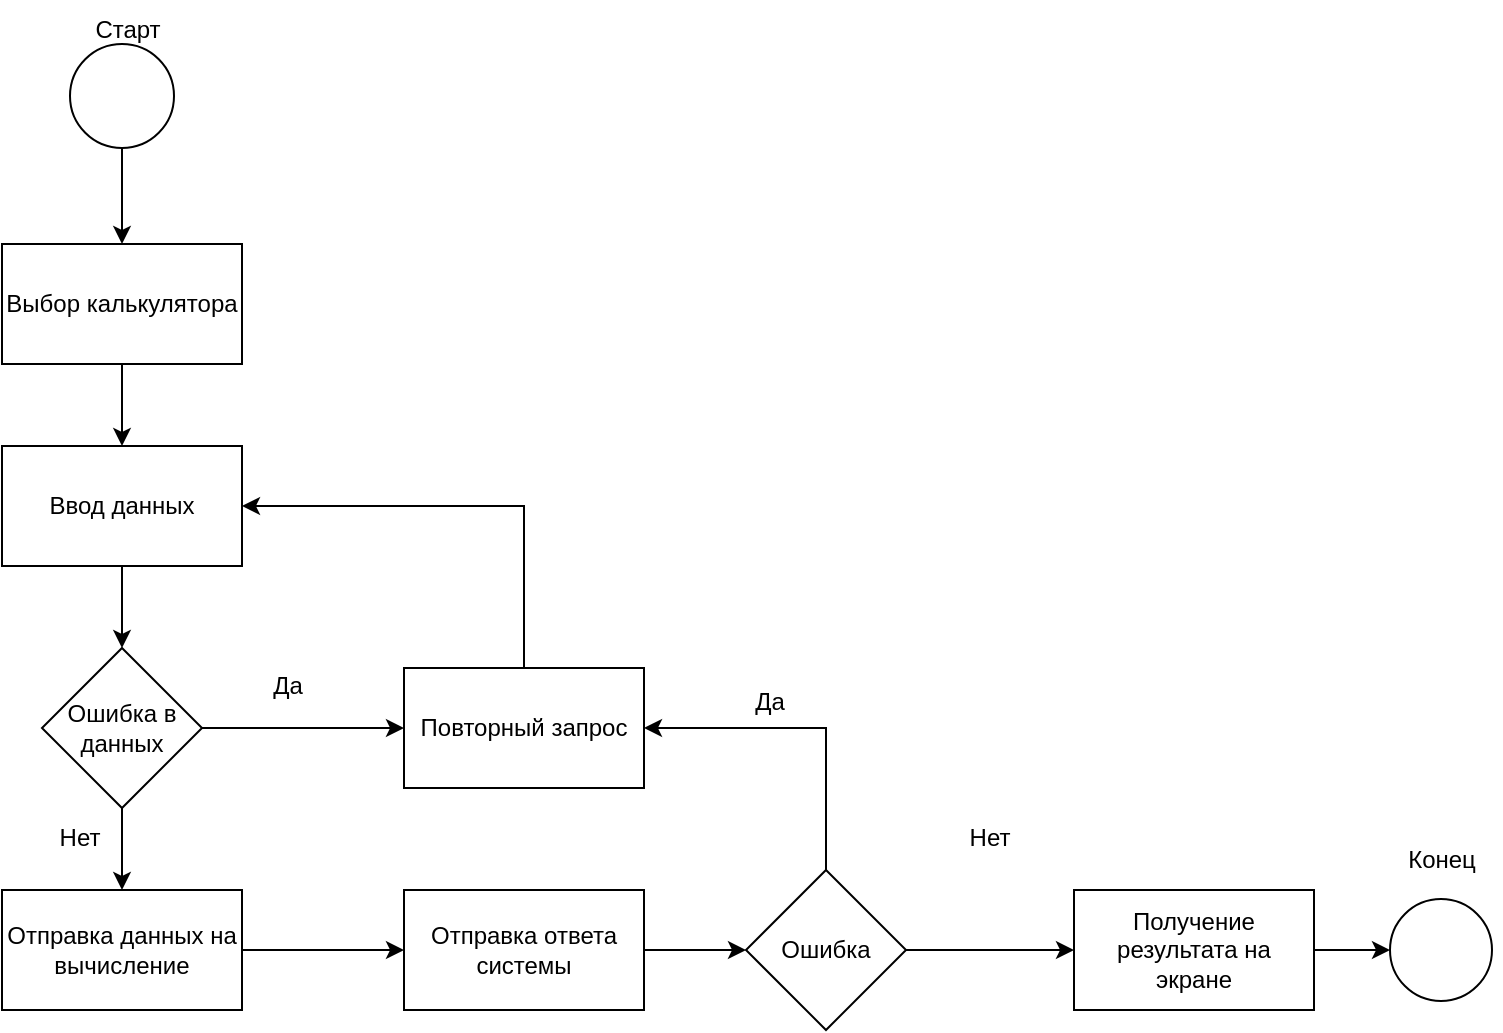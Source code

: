 <mxfile version="24.6.4" type="github">
  <diagram name="Страница — 1" id="xi5l1DI4Z5YFvDBLqckl">
    <mxGraphModel dx="1434" dy="746" grid="0" gridSize="10" guides="1" tooltips="1" connect="1" arrows="1" fold="1" page="1" pageScale="1" pageWidth="827" pageHeight="1169" math="0" shadow="0">
      <root>
        <mxCell id="0" />
        <mxCell id="1" parent="0" />
        <mxCell id="vgEeMwDEZ6jyyLXf4dS--38" value="" style="edgeStyle=orthogonalEdgeStyle;rounded=0;orthogonalLoop=1;jettySize=auto;html=1;" edge="1" parent="1" source="vgEeMwDEZ6jyyLXf4dS--1" target="vgEeMwDEZ6jyyLXf4dS--37">
          <mxGeometry relative="1" as="geometry" />
        </mxCell>
        <mxCell id="vgEeMwDEZ6jyyLXf4dS--1" value="" style="ellipse;whiteSpace=wrap;html=1;aspect=fixed;labelBackgroundColor=none;" vertex="1" parent="1">
          <mxGeometry x="91" y="112" width="52" height="52" as="geometry" />
        </mxCell>
        <mxCell id="vgEeMwDEZ6jyyLXf4dS--2" value="Старт" style="text;html=1;align=center;verticalAlign=middle;whiteSpace=wrap;rounded=0;labelBackgroundColor=none;" vertex="1" parent="1">
          <mxGeometry x="90" y="90" width="60" height="30" as="geometry" />
        </mxCell>
        <mxCell id="vgEeMwDEZ6jyyLXf4dS--9" value="Ввод данных" style="rounded=0;whiteSpace=wrap;html=1;" vertex="1" parent="1">
          <mxGeometry x="57" y="313" width="120" height="60" as="geometry" />
        </mxCell>
        <mxCell id="vgEeMwDEZ6jyyLXf4dS--20" style="edgeStyle=orthogonalEdgeStyle;rounded=0;orthogonalLoop=1;jettySize=auto;html=1;exitX=1;exitY=0.5;exitDx=0;exitDy=0;" edge="1" parent="1" source="vgEeMwDEZ6jyyLXf4dS--10" target="vgEeMwDEZ6jyyLXf4dS--17">
          <mxGeometry relative="1" as="geometry" />
        </mxCell>
        <mxCell id="vgEeMwDEZ6jyyLXf4dS--10" value="Ошибка в данных" style="rhombus;whiteSpace=wrap;html=1;" vertex="1" parent="1">
          <mxGeometry x="77" y="414" width="80" height="80" as="geometry" />
        </mxCell>
        <mxCell id="vgEeMwDEZ6jyyLXf4dS--11" value="" style="endArrow=classic;html=1;rounded=0;exitX=0.5;exitY=1;exitDx=0;exitDy=0;entryX=0.5;entryY=0;entryDx=0;entryDy=0;" edge="1" parent="1" source="vgEeMwDEZ6jyyLXf4dS--9" target="vgEeMwDEZ6jyyLXf4dS--10">
          <mxGeometry width="50" height="50" relative="1" as="geometry">
            <mxPoint x="384" y="506" as="sourcePoint" />
            <mxPoint x="434" y="456" as="targetPoint" />
          </mxGeometry>
        </mxCell>
        <mxCell id="vgEeMwDEZ6jyyLXf4dS--12" value="" style="endArrow=classic;html=1;rounded=0;entryX=0.5;entryY=0;entryDx=0;entryDy=0;" edge="1" parent="1" target="vgEeMwDEZ6jyyLXf4dS--13">
          <mxGeometry width="50" height="50" relative="1" as="geometry">
            <mxPoint x="117" y="494" as="sourcePoint" />
            <mxPoint x="130" y="520" as="targetPoint" />
          </mxGeometry>
        </mxCell>
        <mxCell id="vgEeMwDEZ6jyyLXf4dS--24" style="edgeStyle=orthogonalEdgeStyle;rounded=0;orthogonalLoop=1;jettySize=auto;html=1;exitX=1;exitY=0.5;exitDx=0;exitDy=0;entryX=0;entryY=0.5;entryDx=0;entryDy=0;" edge="1" parent="1" source="vgEeMwDEZ6jyyLXf4dS--13" target="vgEeMwDEZ6jyyLXf4dS--23">
          <mxGeometry relative="1" as="geometry" />
        </mxCell>
        <mxCell id="vgEeMwDEZ6jyyLXf4dS--13" value="Отправка данных на вычисление" style="rounded=0;whiteSpace=wrap;html=1;" vertex="1" parent="1">
          <mxGeometry x="57" y="535" width="120" height="60" as="geometry" />
        </mxCell>
        <mxCell id="vgEeMwDEZ6jyyLXf4dS--16" value="Нет" style="text;html=1;align=center;verticalAlign=middle;whiteSpace=wrap;rounded=0;" vertex="1" parent="1">
          <mxGeometry x="66" y="494" width="60" height="30" as="geometry" />
        </mxCell>
        <mxCell id="vgEeMwDEZ6jyyLXf4dS--22" style="edgeStyle=orthogonalEdgeStyle;rounded=0;orthogonalLoop=1;jettySize=auto;html=1;exitX=0.5;exitY=0;exitDx=0;exitDy=0;entryX=1;entryY=0.5;entryDx=0;entryDy=0;" edge="1" parent="1" source="vgEeMwDEZ6jyyLXf4dS--17" target="vgEeMwDEZ6jyyLXf4dS--9">
          <mxGeometry relative="1" as="geometry">
            <mxPoint x="318" y="335" as="targetPoint" />
          </mxGeometry>
        </mxCell>
        <mxCell id="vgEeMwDEZ6jyyLXf4dS--17" value="Повторный запрос" style="rounded=0;whiteSpace=wrap;html=1;" vertex="1" parent="1">
          <mxGeometry x="258" y="424" width="120" height="60" as="geometry" />
        </mxCell>
        <mxCell id="vgEeMwDEZ6jyyLXf4dS--21" value="Да" style="text;html=1;align=center;verticalAlign=middle;whiteSpace=wrap;rounded=0;" vertex="1" parent="1">
          <mxGeometry x="170" y="418" width="60" height="30" as="geometry" />
        </mxCell>
        <mxCell id="vgEeMwDEZ6jyyLXf4dS--23" value="Отправка ответа системы" style="rounded=0;whiteSpace=wrap;html=1;" vertex="1" parent="1">
          <mxGeometry x="258" y="535" width="120" height="60" as="geometry" />
        </mxCell>
        <mxCell id="vgEeMwDEZ6jyyLXf4dS--27" style="edgeStyle=orthogonalEdgeStyle;rounded=0;orthogonalLoop=1;jettySize=auto;html=1;entryX=1;entryY=0.5;entryDx=0;entryDy=0;" edge="1" parent="1" source="vgEeMwDEZ6jyyLXf4dS--25" target="vgEeMwDEZ6jyyLXf4dS--17">
          <mxGeometry relative="1" as="geometry">
            <mxPoint x="454" y="428" as="targetPoint" />
            <Array as="points">
              <mxPoint x="469" y="454" />
            </Array>
          </mxGeometry>
        </mxCell>
        <mxCell id="vgEeMwDEZ6jyyLXf4dS--32" style="edgeStyle=orthogonalEdgeStyle;rounded=0;orthogonalLoop=1;jettySize=auto;html=1;exitX=1;exitY=0.5;exitDx=0;exitDy=0;entryX=0;entryY=0.5;entryDx=0;entryDy=0;" edge="1" parent="1" source="vgEeMwDEZ6jyyLXf4dS--25" target="vgEeMwDEZ6jyyLXf4dS--30">
          <mxGeometry relative="1" as="geometry" />
        </mxCell>
        <mxCell id="vgEeMwDEZ6jyyLXf4dS--25" value="Ошибка" style="rhombus;whiteSpace=wrap;html=1;" vertex="1" parent="1">
          <mxGeometry x="429" y="525" width="80" height="80" as="geometry" />
        </mxCell>
        <mxCell id="vgEeMwDEZ6jyyLXf4dS--26" value="" style="endArrow=classic;html=1;rounded=0;exitX=1;exitY=0.5;exitDx=0;exitDy=0;entryX=0;entryY=0.5;entryDx=0;entryDy=0;" edge="1" parent="1" source="vgEeMwDEZ6jyyLXf4dS--23" target="vgEeMwDEZ6jyyLXf4dS--25">
          <mxGeometry width="50" height="50" relative="1" as="geometry">
            <mxPoint x="293" y="506" as="sourcePoint" />
            <mxPoint x="343" y="456" as="targetPoint" />
          </mxGeometry>
        </mxCell>
        <mxCell id="vgEeMwDEZ6jyyLXf4dS--28" value="Да" style="text;html=1;align=center;verticalAlign=middle;whiteSpace=wrap;rounded=0;" vertex="1" parent="1">
          <mxGeometry x="411" y="426" width="60" height="30" as="geometry" />
        </mxCell>
        <mxCell id="vgEeMwDEZ6jyyLXf4dS--29" value="Нет" style="text;html=1;align=center;verticalAlign=middle;whiteSpace=wrap;rounded=0;" vertex="1" parent="1">
          <mxGeometry x="521" y="494" width="60" height="30" as="geometry" />
        </mxCell>
        <mxCell id="vgEeMwDEZ6jyyLXf4dS--36" style="edgeStyle=orthogonalEdgeStyle;rounded=0;orthogonalLoop=1;jettySize=auto;html=1;exitX=1;exitY=0.5;exitDx=0;exitDy=0;entryX=0;entryY=0.5;entryDx=0;entryDy=0;" edge="1" parent="1" source="vgEeMwDEZ6jyyLXf4dS--30" target="vgEeMwDEZ6jyyLXf4dS--33">
          <mxGeometry relative="1" as="geometry" />
        </mxCell>
        <mxCell id="vgEeMwDEZ6jyyLXf4dS--30" value="Получение результата на экране" style="rounded=0;whiteSpace=wrap;html=1;" vertex="1" parent="1">
          <mxGeometry x="593" y="535" width="120" height="60" as="geometry" />
        </mxCell>
        <mxCell id="vgEeMwDEZ6jyyLXf4dS--33" value="" style="ellipse;whiteSpace=wrap;html=1;aspect=fixed;" vertex="1" parent="1">
          <mxGeometry x="751" y="539.5" width="51" height="51" as="geometry" />
        </mxCell>
        <mxCell id="vgEeMwDEZ6jyyLXf4dS--34" value="Конец" style="text;html=1;align=center;verticalAlign=middle;whiteSpace=wrap;rounded=0;" vertex="1" parent="1">
          <mxGeometry x="746.5" y="505" width="60" height="30" as="geometry" />
        </mxCell>
        <mxCell id="vgEeMwDEZ6jyyLXf4dS--39" value="" style="edgeStyle=orthogonalEdgeStyle;rounded=0;orthogonalLoop=1;jettySize=auto;html=1;" edge="1" parent="1" source="vgEeMwDEZ6jyyLXf4dS--37" target="vgEeMwDEZ6jyyLXf4dS--9">
          <mxGeometry relative="1" as="geometry" />
        </mxCell>
        <mxCell id="vgEeMwDEZ6jyyLXf4dS--37" value="Выбор калькулятора" style="rounded=0;whiteSpace=wrap;html=1;" vertex="1" parent="1">
          <mxGeometry x="57" y="212" width="120" height="60" as="geometry" />
        </mxCell>
      </root>
    </mxGraphModel>
  </diagram>
</mxfile>
